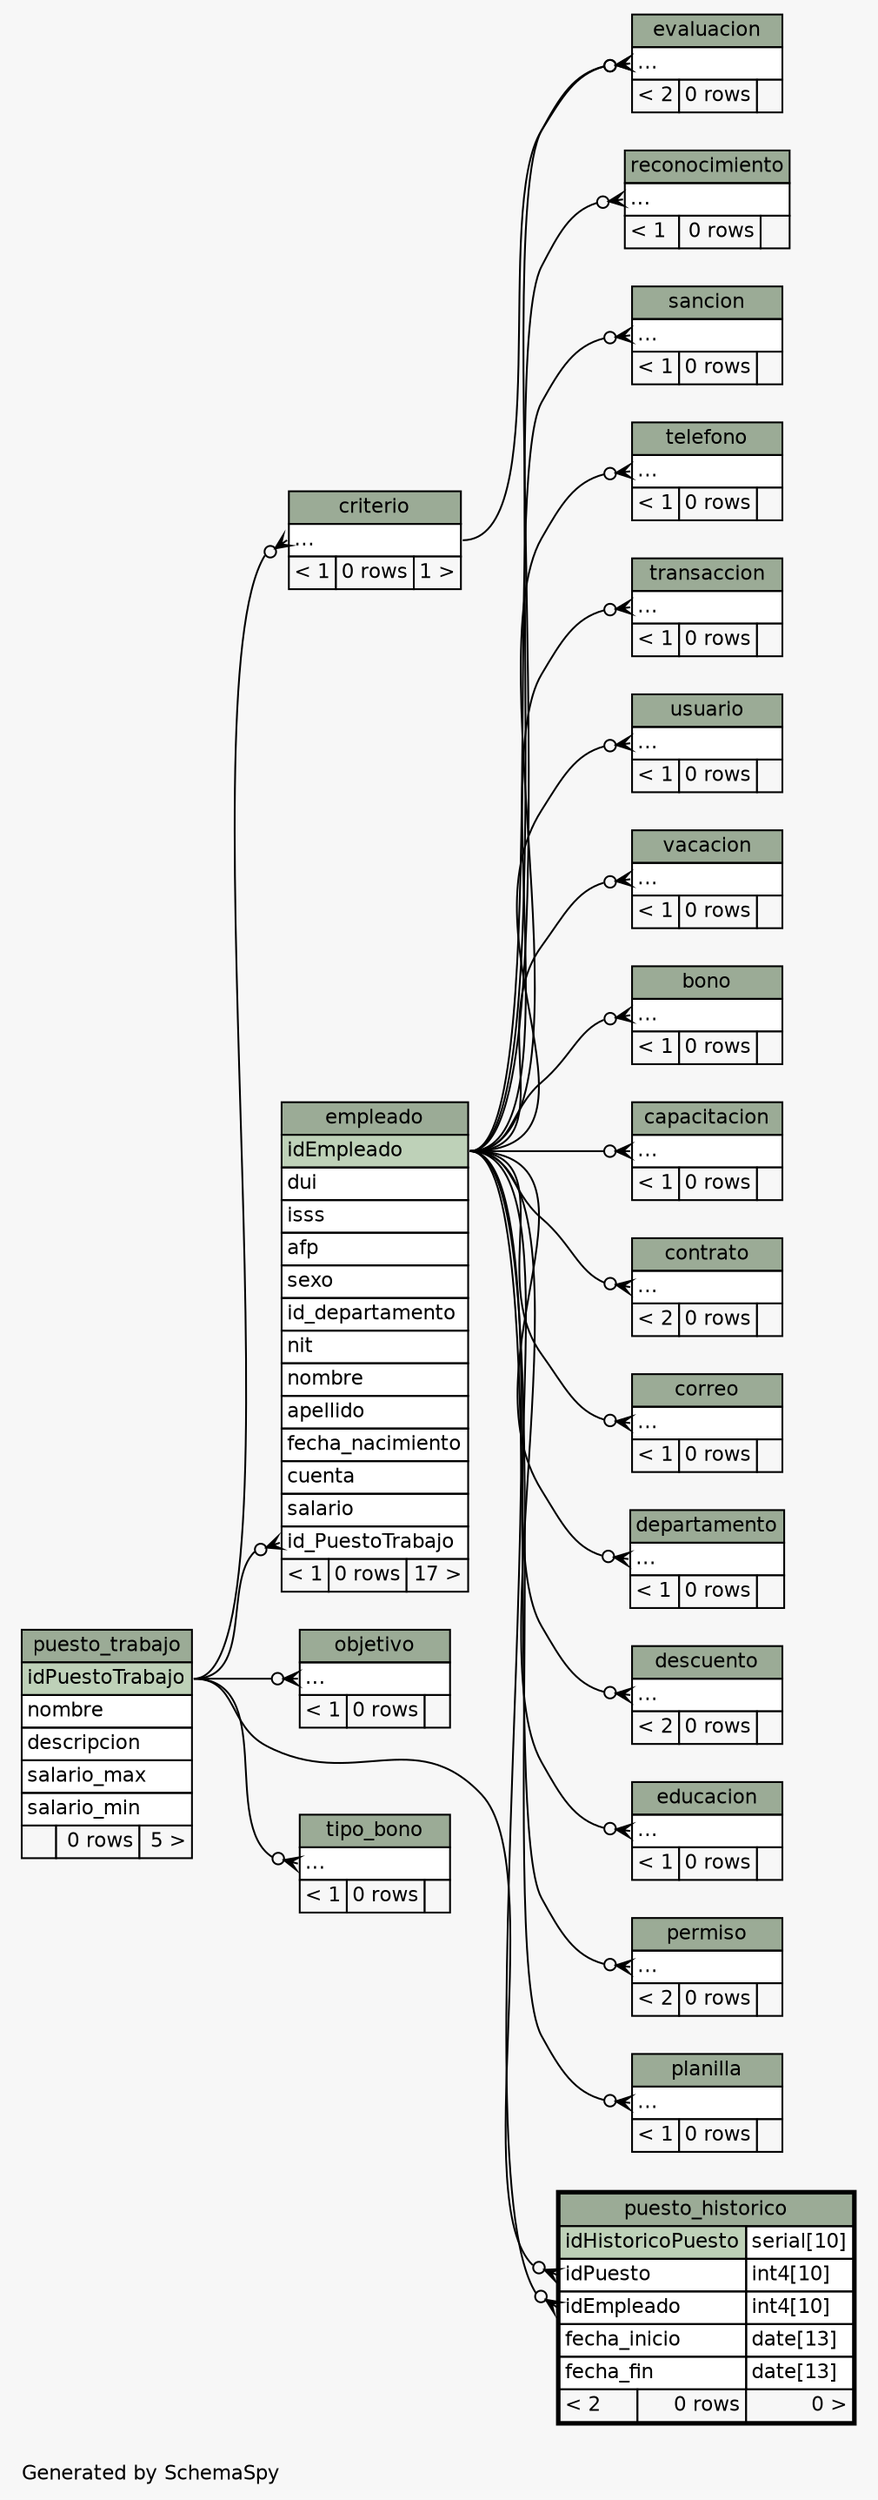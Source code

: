 // dot 2.26.3 on Linux 3.2.0-4-686-pae
// SchemaSpy rev 590
digraph "twoDegreesRelationshipsDiagram" {
  graph [
    rankdir="RL"
    bgcolor="#f7f7f7"
    label="\nGenerated by SchemaSpy"
    labeljust="l"
    nodesep="0.18"
    ranksep="0.46"
    fontname="Helvetica"
    fontsize="11"
  ];
  node [
    fontname="Helvetica"
    fontsize="11"
    shape="plaintext"
  ];
  edge [
    arrowsize="0.8"
  ];
  "bono":"elipses":w -> "empleado":"idEmpleado":e [arrowhead=none dir=back arrowtail=crowodot];
  "capacitacion":"elipses":w -> "empleado":"idEmpleado":e [arrowhead=none dir=back arrowtail=crowodot];
  "contrato":"elipses":w -> "empleado":"idEmpleado":e [arrowhead=none dir=back arrowtail=crowodot];
  "correo":"elipses":w -> "empleado":"idEmpleado":e [arrowhead=none dir=back arrowtail=crowodot];
  "criterio":"elipses":w -> "puesto_trabajo":"idPuestoTrabajo":e [arrowhead=none dir=back arrowtail=crowodot];
  "departamento":"elipses":w -> "empleado":"idEmpleado":e [arrowhead=none dir=back arrowtail=crowodot];
  "descuento":"elipses":w -> "empleado":"idEmpleado":e [arrowhead=none dir=back arrowtail=crowodot];
  "educacion":"elipses":w -> "empleado":"idEmpleado":e [arrowhead=none dir=back arrowtail=crowodot];
  "empleado":"id_PuestoTrabajo":w -> "puesto_trabajo":"idPuestoTrabajo":e [arrowhead=none dir=back arrowtail=crowodot];
  "evaluacion":"elipses":w -> "criterio":"elipses":e [arrowhead=none dir=back arrowtail=crowodot];
  "evaluacion":"elipses":w -> "empleado":"idEmpleado":e [arrowhead=none dir=back arrowtail=crowodot];
  "objetivo":"elipses":w -> "puesto_trabajo":"idPuestoTrabajo":e [arrowhead=none dir=back arrowtail=crowodot];
  "permiso":"elipses":w -> "empleado":"idEmpleado":e [arrowhead=none dir=back arrowtail=crowodot];
  "planilla":"elipses":w -> "empleado":"idEmpleado":e [arrowhead=none dir=back arrowtail=crowodot];
  "puesto_historico":"idEmpleado":w -> "empleado":"idEmpleado":e [arrowhead=none dir=back arrowtail=crowodot];
  "puesto_historico":"idPuesto":w -> "puesto_trabajo":"idPuestoTrabajo":e [arrowhead=none dir=back arrowtail=crowodot];
  "reconocimiento":"elipses":w -> "empleado":"idEmpleado":e [arrowhead=none dir=back arrowtail=crowodot];
  "sancion":"elipses":w -> "empleado":"idEmpleado":e [arrowhead=none dir=back arrowtail=crowodot];
  "telefono":"elipses":w -> "empleado":"idEmpleado":e [arrowhead=none dir=back arrowtail=crowodot];
  "tipo_bono":"elipses":w -> "puesto_trabajo":"idPuestoTrabajo":e [arrowhead=none dir=back arrowtail=crowodot];
  "transaccion":"elipses":w -> "empleado":"idEmpleado":e [arrowhead=none dir=back arrowtail=crowodot];
  "usuario":"elipses":w -> "empleado":"idEmpleado":e [arrowhead=none dir=back arrowtail=crowodot];
  "vacacion":"elipses":w -> "empleado":"idEmpleado":e [arrowhead=none dir=back arrowtail=crowodot];
  "bono" [
    label=<
    <TABLE BORDER="0" CELLBORDER="1" CELLSPACING="0" BGCOLOR="#ffffff">
      <TR><TD COLSPAN="3" BGCOLOR="#9bab96" ALIGN="CENTER">bono</TD></TR>
      <TR><TD PORT="elipses" COLSPAN="3" ALIGN="LEFT">...</TD></TR>
      <TR><TD ALIGN="LEFT" BGCOLOR="#f7f7f7">&lt; 1</TD><TD ALIGN="RIGHT" BGCOLOR="#f7f7f7">0 rows</TD><TD ALIGN="RIGHT" BGCOLOR="#f7f7f7">  </TD></TR>
    </TABLE>>
    URL="bono.html"
    tooltip="bono"
  ];
  "capacitacion" [
    label=<
    <TABLE BORDER="0" CELLBORDER="1" CELLSPACING="0" BGCOLOR="#ffffff">
      <TR><TD COLSPAN="3" BGCOLOR="#9bab96" ALIGN="CENTER">capacitacion</TD></TR>
      <TR><TD PORT="elipses" COLSPAN="3" ALIGN="LEFT">...</TD></TR>
      <TR><TD ALIGN="LEFT" BGCOLOR="#f7f7f7">&lt; 1</TD><TD ALIGN="RIGHT" BGCOLOR="#f7f7f7">0 rows</TD><TD ALIGN="RIGHT" BGCOLOR="#f7f7f7">  </TD></TR>
    </TABLE>>
    URL="capacitacion.html"
    tooltip="capacitacion"
  ];
  "contrato" [
    label=<
    <TABLE BORDER="0" CELLBORDER="1" CELLSPACING="0" BGCOLOR="#ffffff">
      <TR><TD COLSPAN="3" BGCOLOR="#9bab96" ALIGN="CENTER">contrato</TD></TR>
      <TR><TD PORT="elipses" COLSPAN="3" ALIGN="LEFT">...</TD></TR>
      <TR><TD ALIGN="LEFT" BGCOLOR="#f7f7f7">&lt; 2</TD><TD ALIGN="RIGHT" BGCOLOR="#f7f7f7">0 rows</TD><TD ALIGN="RIGHT" BGCOLOR="#f7f7f7">  </TD></TR>
    </TABLE>>
    URL="contrato.html"
    tooltip="contrato"
  ];
  "correo" [
    label=<
    <TABLE BORDER="0" CELLBORDER="1" CELLSPACING="0" BGCOLOR="#ffffff">
      <TR><TD COLSPAN="3" BGCOLOR="#9bab96" ALIGN="CENTER">correo</TD></TR>
      <TR><TD PORT="elipses" COLSPAN="3" ALIGN="LEFT">...</TD></TR>
      <TR><TD ALIGN="LEFT" BGCOLOR="#f7f7f7">&lt; 1</TD><TD ALIGN="RIGHT" BGCOLOR="#f7f7f7">0 rows</TD><TD ALIGN="RIGHT" BGCOLOR="#f7f7f7">  </TD></TR>
    </TABLE>>
    URL="correo.html"
    tooltip="correo"
  ];
  "criterio" [
    label=<
    <TABLE BORDER="0" CELLBORDER="1" CELLSPACING="0" BGCOLOR="#ffffff">
      <TR><TD COLSPAN="3" BGCOLOR="#9bab96" ALIGN="CENTER">criterio</TD></TR>
      <TR><TD PORT="elipses" COLSPAN="3" ALIGN="LEFT">...</TD></TR>
      <TR><TD ALIGN="LEFT" BGCOLOR="#f7f7f7">&lt; 1</TD><TD ALIGN="RIGHT" BGCOLOR="#f7f7f7">0 rows</TD><TD ALIGN="RIGHT" BGCOLOR="#f7f7f7">1 &gt;</TD></TR>
    </TABLE>>
    URL="criterio.html"
    tooltip="criterio"
  ];
  "departamento" [
    label=<
    <TABLE BORDER="0" CELLBORDER="1" CELLSPACING="0" BGCOLOR="#ffffff">
      <TR><TD COLSPAN="3" BGCOLOR="#9bab96" ALIGN="CENTER">departamento</TD></TR>
      <TR><TD PORT="elipses" COLSPAN="3" ALIGN="LEFT">...</TD></TR>
      <TR><TD ALIGN="LEFT" BGCOLOR="#f7f7f7">&lt; 1</TD><TD ALIGN="RIGHT" BGCOLOR="#f7f7f7">0 rows</TD><TD ALIGN="RIGHT" BGCOLOR="#f7f7f7">  </TD></TR>
    </TABLE>>
    URL="departamento.html"
    tooltip="departamento"
  ];
  "descuento" [
    label=<
    <TABLE BORDER="0" CELLBORDER="1" CELLSPACING="0" BGCOLOR="#ffffff">
      <TR><TD COLSPAN="3" BGCOLOR="#9bab96" ALIGN="CENTER">descuento</TD></TR>
      <TR><TD PORT="elipses" COLSPAN="3" ALIGN="LEFT">...</TD></TR>
      <TR><TD ALIGN="LEFT" BGCOLOR="#f7f7f7">&lt; 2</TD><TD ALIGN="RIGHT" BGCOLOR="#f7f7f7">0 rows</TD><TD ALIGN="RIGHT" BGCOLOR="#f7f7f7">  </TD></TR>
    </TABLE>>
    URL="descuento.html"
    tooltip="descuento"
  ];
  "educacion" [
    label=<
    <TABLE BORDER="0" CELLBORDER="1" CELLSPACING="0" BGCOLOR="#ffffff">
      <TR><TD COLSPAN="3" BGCOLOR="#9bab96" ALIGN="CENTER">educacion</TD></TR>
      <TR><TD PORT="elipses" COLSPAN="3" ALIGN="LEFT">...</TD></TR>
      <TR><TD ALIGN="LEFT" BGCOLOR="#f7f7f7">&lt; 1</TD><TD ALIGN="RIGHT" BGCOLOR="#f7f7f7">0 rows</TD><TD ALIGN="RIGHT" BGCOLOR="#f7f7f7">  </TD></TR>
    </TABLE>>
    URL="educacion.html"
    tooltip="educacion"
  ];
  "empleado" [
    label=<
    <TABLE BORDER="0" CELLBORDER="1" CELLSPACING="0" BGCOLOR="#ffffff">
      <TR><TD COLSPAN="3" BGCOLOR="#9bab96" ALIGN="CENTER">empleado</TD></TR>
      <TR><TD PORT="idEmpleado" COLSPAN="3" BGCOLOR="#bed1b8" ALIGN="LEFT">idEmpleado</TD></TR>
      <TR><TD PORT="dui" COLSPAN="3" ALIGN="LEFT">dui</TD></TR>
      <TR><TD PORT="isss" COLSPAN="3" ALIGN="LEFT">isss</TD></TR>
      <TR><TD PORT="afp" COLSPAN="3" ALIGN="LEFT">afp</TD></TR>
      <TR><TD PORT="sexo" COLSPAN="3" ALIGN="LEFT">sexo</TD></TR>
      <TR><TD PORT="id_departamento" COLSPAN="3" ALIGN="LEFT">id_departamento</TD></TR>
      <TR><TD PORT="nit" COLSPAN="3" ALIGN="LEFT">nit</TD></TR>
      <TR><TD PORT="nombre" COLSPAN="3" ALIGN="LEFT">nombre</TD></TR>
      <TR><TD PORT="apellido" COLSPAN="3" ALIGN="LEFT">apellido</TD></TR>
      <TR><TD PORT="fecha_nacimiento" COLSPAN="3" ALIGN="LEFT">fecha_nacimiento</TD></TR>
      <TR><TD PORT="cuenta" COLSPAN="3" ALIGN="LEFT">cuenta</TD></TR>
      <TR><TD PORT="salario" COLSPAN="3" ALIGN="LEFT">salario</TD></TR>
      <TR><TD PORT="id_PuestoTrabajo" COLSPAN="3" ALIGN="LEFT">id_PuestoTrabajo</TD></TR>
      <TR><TD ALIGN="LEFT" BGCOLOR="#f7f7f7">&lt; 1</TD><TD ALIGN="RIGHT" BGCOLOR="#f7f7f7">0 rows</TD><TD ALIGN="RIGHT" BGCOLOR="#f7f7f7">17 &gt;</TD></TR>
    </TABLE>>
    URL="empleado.html"
    tooltip="empleado"
  ];
  "evaluacion" [
    label=<
    <TABLE BORDER="0" CELLBORDER="1" CELLSPACING="0" BGCOLOR="#ffffff">
      <TR><TD COLSPAN="3" BGCOLOR="#9bab96" ALIGN="CENTER">evaluacion</TD></TR>
      <TR><TD PORT="elipses" COLSPAN="3" ALIGN="LEFT">...</TD></TR>
      <TR><TD ALIGN="LEFT" BGCOLOR="#f7f7f7">&lt; 2</TD><TD ALIGN="RIGHT" BGCOLOR="#f7f7f7">0 rows</TD><TD ALIGN="RIGHT" BGCOLOR="#f7f7f7">  </TD></TR>
    </TABLE>>
    URL="evaluacion.html"
    tooltip="evaluacion"
  ];
  "objetivo" [
    label=<
    <TABLE BORDER="0" CELLBORDER="1" CELLSPACING="0" BGCOLOR="#ffffff">
      <TR><TD COLSPAN="3" BGCOLOR="#9bab96" ALIGN="CENTER">objetivo</TD></TR>
      <TR><TD PORT="elipses" COLSPAN="3" ALIGN="LEFT">...</TD></TR>
      <TR><TD ALIGN="LEFT" BGCOLOR="#f7f7f7">&lt; 1</TD><TD ALIGN="RIGHT" BGCOLOR="#f7f7f7">0 rows</TD><TD ALIGN="RIGHT" BGCOLOR="#f7f7f7">  </TD></TR>
    </TABLE>>
    URL="objetivo.html"
    tooltip="objetivo"
  ];
  "permiso" [
    label=<
    <TABLE BORDER="0" CELLBORDER="1" CELLSPACING="0" BGCOLOR="#ffffff">
      <TR><TD COLSPAN="3" BGCOLOR="#9bab96" ALIGN="CENTER">permiso</TD></TR>
      <TR><TD PORT="elipses" COLSPAN="3" ALIGN="LEFT">...</TD></TR>
      <TR><TD ALIGN="LEFT" BGCOLOR="#f7f7f7">&lt; 2</TD><TD ALIGN="RIGHT" BGCOLOR="#f7f7f7">0 rows</TD><TD ALIGN="RIGHT" BGCOLOR="#f7f7f7">  </TD></TR>
    </TABLE>>
    URL="permiso.html"
    tooltip="permiso"
  ];
  "planilla" [
    label=<
    <TABLE BORDER="0" CELLBORDER="1" CELLSPACING="0" BGCOLOR="#ffffff">
      <TR><TD COLSPAN="3" BGCOLOR="#9bab96" ALIGN="CENTER">planilla</TD></TR>
      <TR><TD PORT="elipses" COLSPAN="3" ALIGN="LEFT">...</TD></TR>
      <TR><TD ALIGN="LEFT" BGCOLOR="#f7f7f7">&lt; 1</TD><TD ALIGN="RIGHT" BGCOLOR="#f7f7f7">0 rows</TD><TD ALIGN="RIGHT" BGCOLOR="#f7f7f7">  </TD></TR>
    </TABLE>>
    URL="planilla.html"
    tooltip="planilla"
  ];
  "puesto_historico" [
    label=<
    <TABLE BORDER="2" CELLBORDER="1" CELLSPACING="0" BGCOLOR="#ffffff">
      <TR><TD COLSPAN="3" BGCOLOR="#9bab96" ALIGN="CENTER">puesto_historico</TD></TR>
      <TR><TD PORT="idHistoricoPuesto" COLSPAN="2" BGCOLOR="#bed1b8" ALIGN="LEFT">idHistoricoPuesto</TD><TD PORT="idHistoricoPuesto.type" ALIGN="LEFT">serial[10]</TD></TR>
      <TR><TD PORT="idPuesto" COLSPAN="2" ALIGN="LEFT">idPuesto</TD><TD PORT="idPuesto.type" ALIGN="LEFT">int4[10]</TD></TR>
      <TR><TD PORT="idEmpleado" COLSPAN="2" ALIGN="LEFT">idEmpleado</TD><TD PORT="idEmpleado.type" ALIGN="LEFT">int4[10]</TD></TR>
      <TR><TD PORT="fecha_inicio" COLSPAN="2" ALIGN="LEFT">fecha_inicio</TD><TD PORT="fecha_inicio.type" ALIGN="LEFT">date[13]</TD></TR>
      <TR><TD PORT="fecha_fin" COLSPAN="2" ALIGN="LEFT">fecha_fin</TD><TD PORT="fecha_fin.type" ALIGN="LEFT">date[13]</TD></TR>
      <TR><TD ALIGN="LEFT" BGCOLOR="#f7f7f7">&lt; 2</TD><TD ALIGN="RIGHT" BGCOLOR="#f7f7f7">0 rows</TD><TD ALIGN="RIGHT" BGCOLOR="#f7f7f7">0 &gt;</TD></TR>
    </TABLE>>
    URL="puesto_historico.html"
    tooltip="puesto_historico"
  ];
  "puesto_trabajo" [
    label=<
    <TABLE BORDER="0" CELLBORDER="1" CELLSPACING="0" BGCOLOR="#ffffff">
      <TR><TD COLSPAN="3" BGCOLOR="#9bab96" ALIGN="CENTER">puesto_trabajo</TD></TR>
      <TR><TD PORT="idPuestoTrabajo" COLSPAN="3" BGCOLOR="#bed1b8" ALIGN="LEFT">idPuestoTrabajo</TD></TR>
      <TR><TD PORT="nombre" COLSPAN="3" ALIGN="LEFT">nombre</TD></TR>
      <TR><TD PORT="descripcion" COLSPAN="3" ALIGN="LEFT">descripcion</TD></TR>
      <TR><TD PORT="salario_max" COLSPAN="3" ALIGN="LEFT">salario_max</TD></TR>
      <TR><TD PORT="salario_min" COLSPAN="3" ALIGN="LEFT">salario_min</TD></TR>
      <TR><TD ALIGN="LEFT" BGCOLOR="#f7f7f7">  </TD><TD ALIGN="RIGHT" BGCOLOR="#f7f7f7">0 rows</TD><TD ALIGN="RIGHT" BGCOLOR="#f7f7f7">5 &gt;</TD></TR>
    </TABLE>>
    URL="puesto_trabajo.html"
    tooltip="puesto_trabajo"
  ];
  "reconocimiento" [
    label=<
    <TABLE BORDER="0" CELLBORDER="1" CELLSPACING="0" BGCOLOR="#ffffff">
      <TR><TD COLSPAN="3" BGCOLOR="#9bab96" ALIGN="CENTER">reconocimiento</TD></TR>
      <TR><TD PORT="elipses" COLSPAN="3" ALIGN="LEFT">...</TD></TR>
      <TR><TD ALIGN="LEFT" BGCOLOR="#f7f7f7">&lt; 1</TD><TD ALIGN="RIGHT" BGCOLOR="#f7f7f7">0 rows</TD><TD ALIGN="RIGHT" BGCOLOR="#f7f7f7">  </TD></TR>
    </TABLE>>
    URL="reconocimiento.html"
    tooltip="reconocimiento"
  ];
  "sancion" [
    label=<
    <TABLE BORDER="0" CELLBORDER="1" CELLSPACING="0" BGCOLOR="#ffffff">
      <TR><TD COLSPAN="3" BGCOLOR="#9bab96" ALIGN="CENTER">sancion</TD></TR>
      <TR><TD PORT="elipses" COLSPAN="3" ALIGN="LEFT">...</TD></TR>
      <TR><TD ALIGN="LEFT" BGCOLOR="#f7f7f7">&lt; 1</TD><TD ALIGN="RIGHT" BGCOLOR="#f7f7f7">0 rows</TD><TD ALIGN="RIGHT" BGCOLOR="#f7f7f7">  </TD></TR>
    </TABLE>>
    URL="sancion.html"
    tooltip="sancion"
  ];
  "telefono" [
    label=<
    <TABLE BORDER="0" CELLBORDER="1" CELLSPACING="0" BGCOLOR="#ffffff">
      <TR><TD COLSPAN="3" BGCOLOR="#9bab96" ALIGN="CENTER">telefono</TD></TR>
      <TR><TD PORT="elipses" COLSPAN="3" ALIGN="LEFT">...</TD></TR>
      <TR><TD ALIGN="LEFT" BGCOLOR="#f7f7f7">&lt; 1</TD><TD ALIGN="RIGHT" BGCOLOR="#f7f7f7">0 rows</TD><TD ALIGN="RIGHT" BGCOLOR="#f7f7f7">  </TD></TR>
    </TABLE>>
    URL="telefono.html"
    tooltip="telefono"
  ];
  "tipo_bono" [
    label=<
    <TABLE BORDER="0" CELLBORDER="1" CELLSPACING="0" BGCOLOR="#ffffff">
      <TR><TD COLSPAN="3" BGCOLOR="#9bab96" ALIGN="CENTER">tipo_bono</TD></TR>
      <TR><TD PORT="elipses" COLSPAN="3" ALIGN="LEFT">...</TD></TR>
      <TR><TD ALIGN="LEFT" BGCOLOR="#f7f7f7">&lt; 1</TD><TD ALIGN="RIGHT" BGCOLOR="#f7f7f7">0 rows</TD><TD ALIGN="RIGHT" BGCOLOR="#f7f7f7">  </TD></TR>
    </TABLE>>
    URL="tipo_bono.html"
    tooltip="tipo_bono"
  ];
  "transaccion" [
    label=<
    <TABLE BORDER="0" CELLBORDER="1" CELLSPACING="0" BGCOLOR="#ffffff">
      <TR><TD COLSPAN="3" BGCOLOR="#9bab96" ALIGN="CENTER">transaccion</TD></TR>
      <TR><TD PORT="elipses" COLSPAN="3" ALIGN="LEFT">...</TD></TR>
      <TR><TD ALIGN="LEFT" BGCOLOR="#f7f7f7">&lt; 1</TD><TD ALIGN="RIGHT" BGCOLOR="#f7f7f7">0 rows</TD><TD ALIGN="RIGHT" BGCOLOR="#f7f7f7">  </TD></TR>
    </TABLE>>
    URL="transaccion.html"
    tooltip="transaccion"
  ];
  "usuario" [
    label=<
    <TABLE BORDER="0" CELLBORDER="1" CELLSPACING="0" BGCOLOR="#ffffff">
      <TR><TD COLSPAN="3" BGCOLOR="#9bab96" ALIGN="CENTER">usuario</TD></TR>
      <TR><TD PORT="elipses" COLSPAN="3" ALIGN="LEFT">...</TD></TR>
      <TR><TD ALIGN="LEFT" BGCOLOR="#f7f7f7">&lt; 1</TD><TD ALIGN="RIGHT" BGCOLOR="#f7f7f7">0 rows</TD><TD ALIGN="RIGHT" BGCOLOR="#f7f7f7">  </TD></TR>
    </TABLE>>
    URL="usuario.html"
    tooltip="usuario"
  ];
  "vacacion" [
    label=<
    <TABLE BORDER="0" CELLBORDER="1" CELLSPACING="0" BGCOLOR="#ffffff">
      <TR><TD COLSPAN="3" BGCOLOR="#9bab96" ALIGN="CENTER">vacacion</TD></TR>
      <TR><TD PORT="elipses" COLSPAN="3" ALIGN="LEFT">...</TD></TR>
      <TR><TD ALIGN="LEFT" BGCOLOR="#f7f7f7">&lt; 1</TD><TD ALIGN="RIGHT" BGCOLOR="#f7f7f7">0 rows</TD><TD ALIGN="RIGHT" BGCOLOR="#f7f7f7">  </TD></TR>
    </TABLE>>
    URL="vacacion.html"
    tooltip="vacacion"
  ];
}
